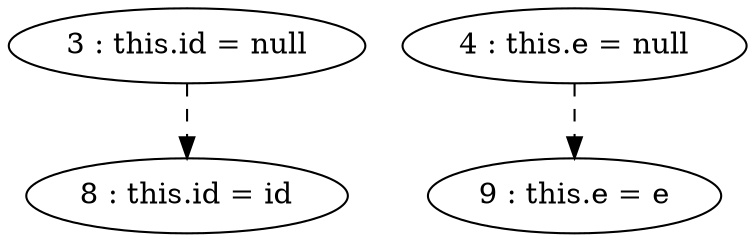 digraph G {
"3 : this.id = null"
"3 : this.id = null" -> "8 : this.id = id" [style=dashed]
"4 : this.e = null"
"4 : this.e = null" -> "9 : this.e = e" [style=dashed]
"8 : this.id = id"
"9 : this.e = e"
}